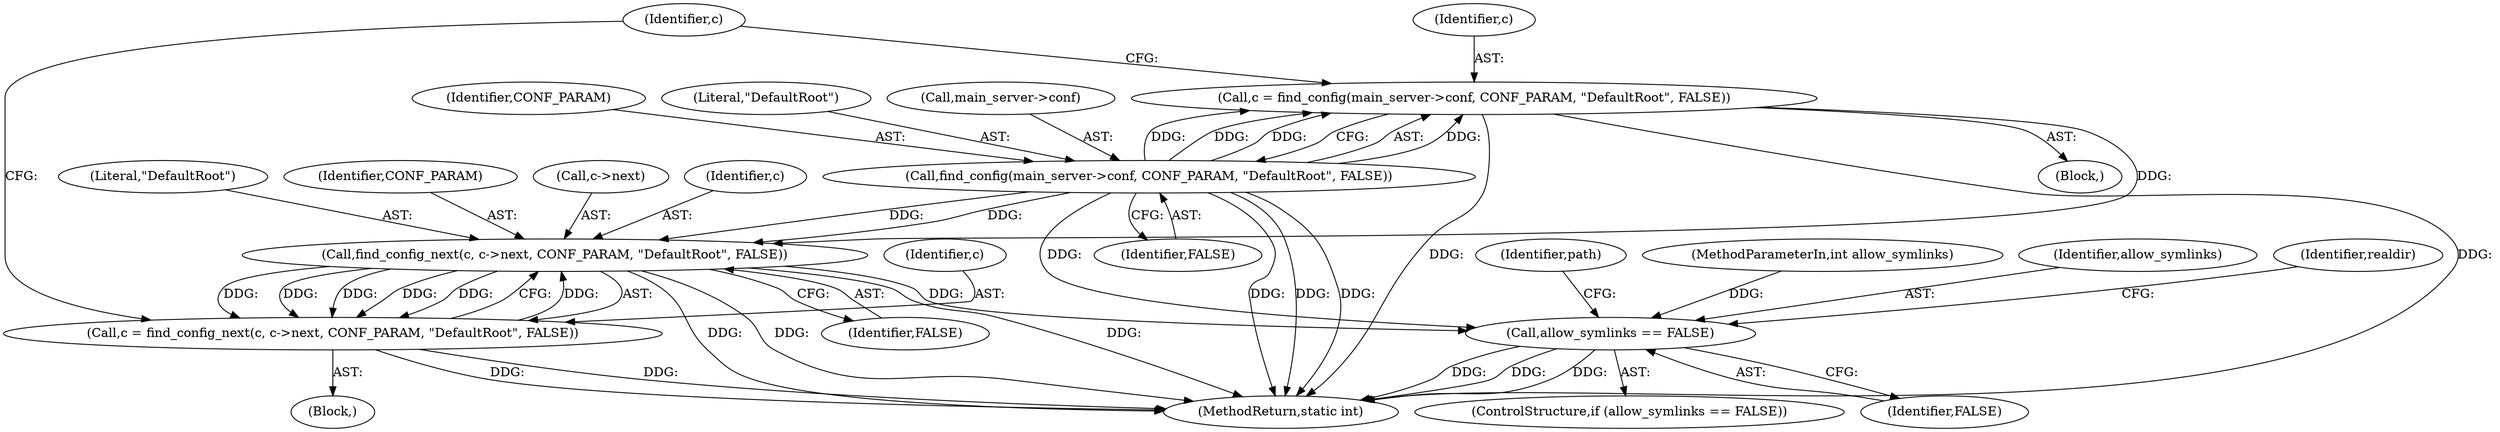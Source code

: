 digraph "0_proftpd_ecff21e0d0e84f35c299ef91d7fda088e516d4ed@pointer" {
"1000171" [label="(Call,find_config_next(c, c->next, CONF_PARAM, \"DefaultRoot\", FALSE))"];
"1000120" [label="(Call,c = find_config(main_server->conf, CONF_PARAM, \"DefaultRoot\", FALSE))"];
"1000122" [label="(Call,find_config(main_server->conf, CONF_PARAM, \"DefaultRoot\", FALSE))"];
"1000169" [label="(Call,c = find_config_next(c, c->next, CONF_PARAM, \"DefaultRoot\", FALSE))"];
"1000171" [label="(Call,find_config_next(c, c->next, CONF_PARAM, \"DefaultRoot\", FALSE))"];
"1000216" [label="(Call,allow_symlinks == FALSE)"];
"1000126" [label="(Identifier,CONF_PARAM)"];
"1000178" [label="(Identifier,FALSE)"];
"1000224" [label="(Identifier,path)"];
"1000218" [label="(Identifier,FALSE)"];
"1000127" [label="(Literal,\"DefaultRoot\")"];
"1000120" [label="(Call,c = find_config(main_server->conf, CONF_PARAM, \"DefaultRoot\", FALSE))"];
"1000108" [label="(MethodParameterIn,int allow_symlinks)"];
"1000123" [label="(Call,main_server->conf)"];
"1000131" [label="(Block,)"];
"1000130" [label="(Identifier,c)"];
"1000110" [label="(Block,)"];
"1000215" [label="(ControlStructure,if (allow_symlinks == FALSE))"];
"1000216" [label="(Call,allow_symlinks == FALSE)"];
"1000170" [label="(Identifier,c)"];
"1000122" [label="(Call,find_config(main_server->conf, CONF_PARAM, \"DefaultRoot\", FALSE))"];
"1000177" [label="(Literal,\"DefaultRoot\")"];
"1000217" [label="(Identifier,allow_symlinks)"];
"1000307" [label="(Identifier,realdir)"];
"1000353" [label="(MethodReturn,static int)"];
"1000169" [label="(Call,c = find_config_next(c, c->next, CONF_PARAM, \"DefaultRoot\", FALSE))"];
"1000176" [label="(Identifier,CONF_PARAM)"];
"1000173" [label="(Call,c->next)"];
"1000171" [label="(Call,find_config_next(c, c->next, CONF_PARAM, \"DefaultRoot\", FALSE))"];
"1000172" [label="(Identifier,c)"];
"1000121" [label="(Identifier,c)"];
"1000128" [label="(Identifier,FALSE)"];
"1000171" -> "1000169"  [label="AST: "];
"1000171" -> "1000178"  [label="CFG: "];
"1000172" -> "1000171"  [label="AST: "];
"1000173" -> "1000171"  [label="AST: "];
"1000176" -> "1000171"  [label="AST: "];
"1000177" -> "1000171"  [label="AST: "];
"1000178" -> "1000171"  [label="AST: "];
"1000169" -> "1000171"  [label="CFG: "];
"1000171" -> "1000353"  [label="DDG: "];
"1000171" -> "1000353"  [label="DDG: "];
"1000171" -> "1000353"  [label="DDG: "];
"1000171" -> "1000169"  [label="DDG: "];
"1000171" -> "1000169"  [label="DDG: "];
"1000171" -> "1000169"  [label="DDG: "];
"1000171" -> "1000169"  [label="DDG: "];
"1000171" -> "1000169"  [label="DDG: "];
"1000120" -> "1000171"  [label="DDG: "];
"1000169" -> "1000171"  [label="DDG: "];
"1000122" -> "1000171"  [label="DDG: "];
"1000122" -> "1000171"  [label="DDG: "];
"1000171" -> "1000216"  [label="DDG: "];
"1000120" -> "1000110"  [label="AST: "];
"1000120" -> "1000122"  [label="CFG: "];
"1000121" -> "1000120"  [label="AST: "];
"1000122" -> "1000120"  [label="AST: "];
"1000130" -> "1000120"  [label="CFG: "];
"1000120" -> "1000353"  [label="DDG: "];
"1000120" -> "1000353"  [label="DDG: "];
"1000122" -> "1000120"  [label="DDG: "];
"1000122" -> "1000120"  [label="DDG: "];
"1000122" -> "1000120"  [label="DDG: "];
"1000122" -> "1000120"  [label="DDG: "];
"1000122" -> "1000128"  [label="CFG: "];
"1000123" -> "1000122"  [label="AST: "];
"1000126" -> "1000122"  [label="AST: "];
"1000127" -> "1000122"  [label="AST: "];
"1000128" -> "1000122"  [label="AST: "];
"1000122" -> "1000353"  [label="DDG: "];
"1000122" -> "1000353"  [label="DDG: "];
"1000122" -> "1000353"  [label="DDG: "];
"1000122" -> "1000216"  [label="DDG: "];
"1000169" -> "1000131"  [label="AST: "];
"1000170" -> "1000169"  [label="AST: "];
"1000130" -> "1000169"  [label="CFG: "];
"1000169" -> "1000353"  [label="DDG: "];
"1000169" -> "1000353"  [label="DDG: "];
"1000216" -> "1000215"  [label="AST: "];
"1000216" -> "1000218"  [label="CFG: "];
"1000217" -> "1000216"  [label="AST: "];
"1000218" -> "1000216"  [label="AST: "];
"1000224" -> "1000216"  [label="CFG: "];
"1000307" -> "1000216"  [label="CFG: "];
"1000216" -> "1000353"  [label="DDG: "];
"1000216" -> "1000353"  [label="DDG: "];
"1000216" -> "1000353"  [label="DDG: "];
"1000108" -> "1000216"  [label="DDG: "];
}

